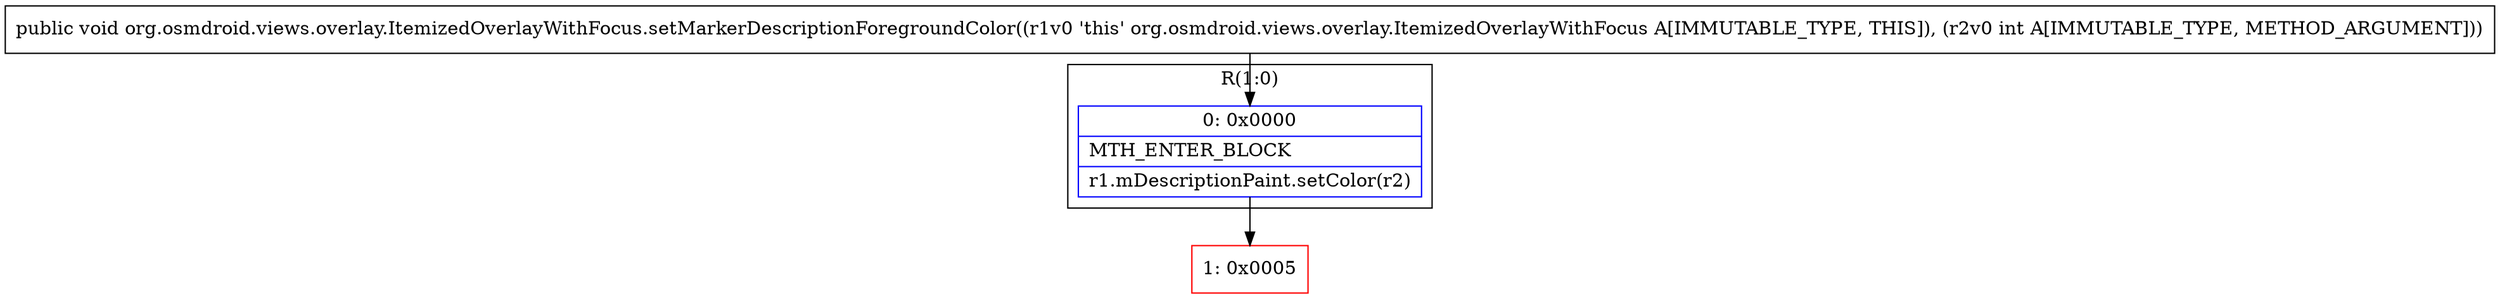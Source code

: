 digraph "CFG fororg.osmdroid.views.overlay.ItemizedOverlayWithFocus.setMarkerDescriptionForegroundColor(I)V" {
subgraph cluster_Region_391215410 {
label = "R(1:0)";
node [shape=record,color=blue];
Node_0 [shape=record,label="{0\:\ 0x0000|MTH_ENTER_BLOCK\l|r1.mDescriptionPaint.setColor(r2)\l}"];
}
Node_1 [shape=record,color=red,label="{1\:\ 0x0005}"];
MethodNode[shape=record,label="{public void org.osmdroid.views.overlay.ItemizedOverlayWithFocus.setMarkerDescriptionForegroundColor((r1v0 'this' org.osmdroid.views.overlay.ItemizedOverlayWithFocus A[IMMUTABLE_TYPE, THIS]), (r2v0 int A[IMMUTABLE_TYPE, METHOD_ARGUMENT])) }"];
MethodNode -> Node_0;
Node_0 -> Node_1;
}

